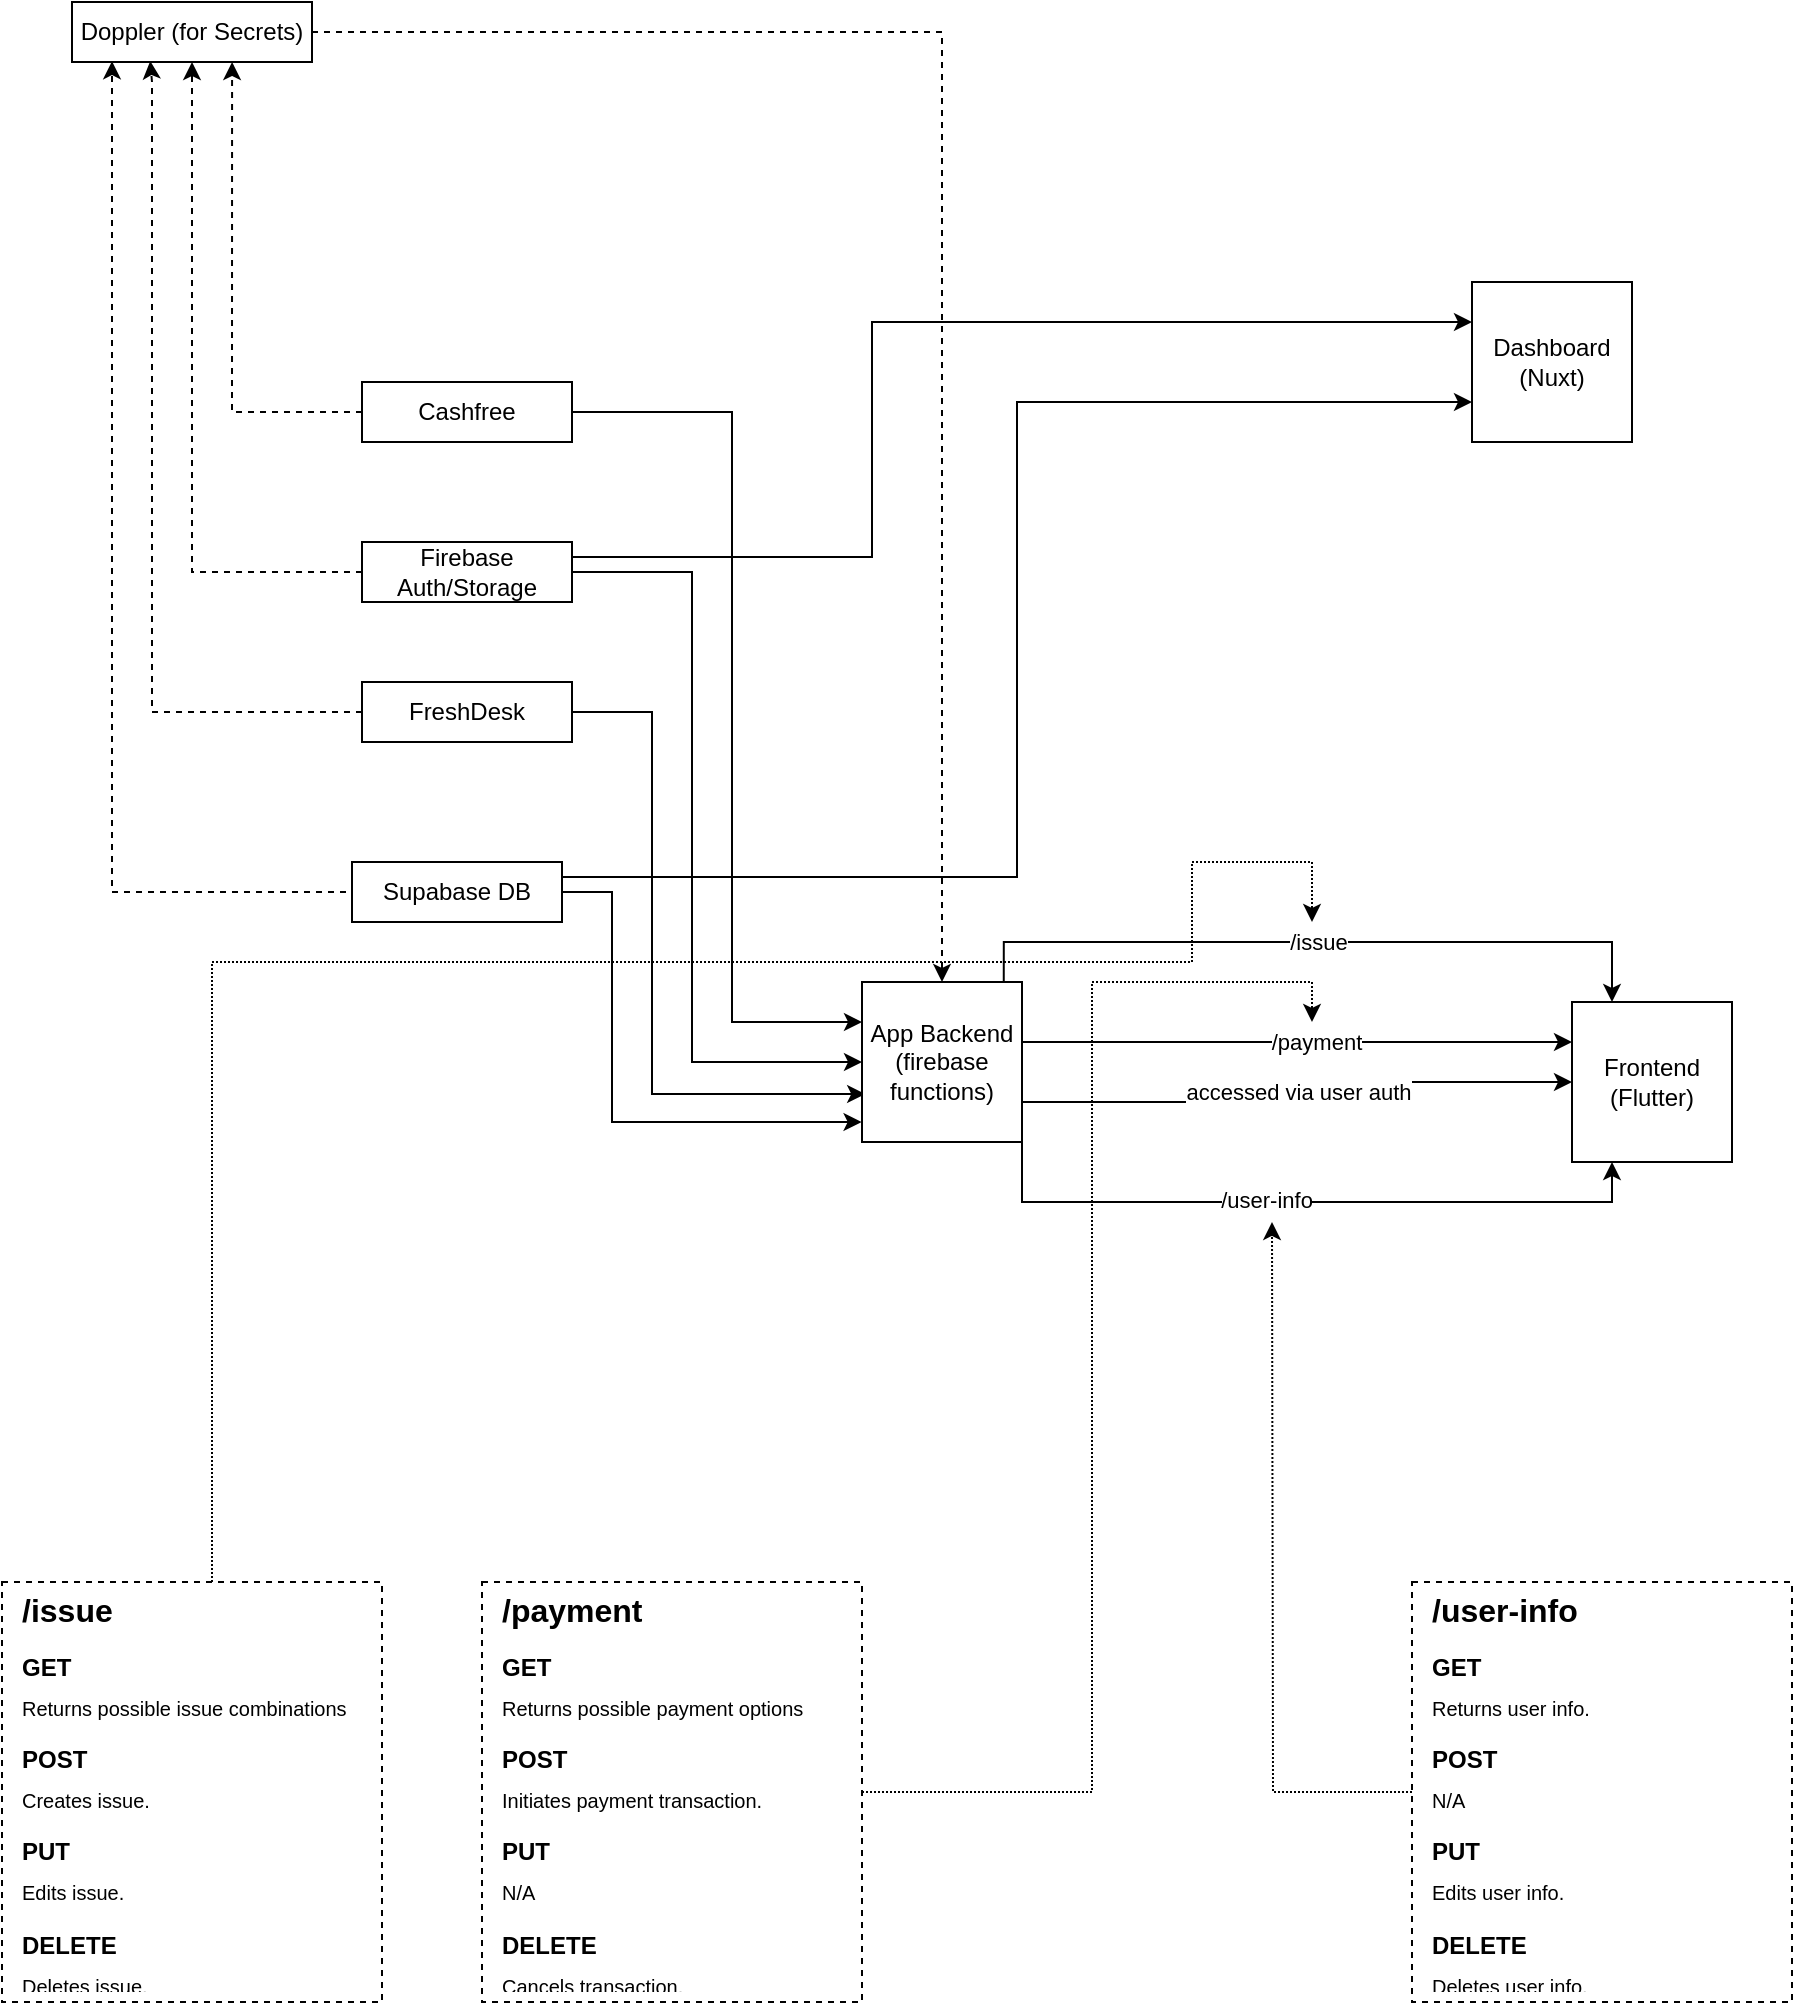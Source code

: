 <mxfile version="18.1.1" type="github">
  <diagram id="sIMneq1X15ZrJVdeWBK4" name="Page-1">
    <mxGraphModel dx="2305" dy="910" grid="1" gridSize="10" guides="1" tooltips="1" connect="1" arrows="1" fold="1" page="1" pageScale="1" pageWidth="850" pageHeight="1100" math="0" shadow="0">
      <root>
        <mxCell id="0" />
        <mxCell id="1" parent="0" />
        <mxCell id="Ae2RFYdZyI68Ix3t2ft8-5" style="edgeStyle=orthogonalEdgeStyle;rounded=0;orthogonalLoop=1;jettySize=auto;html=1;exitX=0;exitY=0.5;exitDx=0;exitDy=0;dashed=1;entryX=0.667;entryY=1;entryDx=0;entryDy=0;entryPerimeter=0;" parent="1" source="Ae2RFYdZyI68Ix3t2ft8-1" target="Ae2RFYdZyI68Ix3t2ft8-9" edge="1">
          <mxGeometry relative="1" as="geometry">
            <mxPoint x="260" y="150" as="targetPoint" />
            <Array as="points">
              <mxPoint x="30" y="335" />
            </Array>
          </mxGeometry>
        </mxCell>
        <mxCell id="Ae2RFYdZyI68Ix3t2ft8-12" style="edgeStyle=orthogonalEdgeStyle;rounded=0;orthogonalLoop=1;jettySize=auto;html=1;exitX=1;exitY=0.5;exitDx=0;exitDy=0;entryX=0;entryY=0.25;entryDx=0;entryDy=0;" parent="1" source="Ae2RFYdZyI68Ix3t2ft8-1" target="Ae2RFYdZyI68Ix3t2ft8-10" edge="1">
          <mxGeometry relative="1" as="geometry">
            <Array as="points">
              <mxPoint x="280" y="335" />
              <mxPoint x="280" y="640" />
            </Array>
          </mxGeometry>
        </mxCell>
        <mxCell id="Ae2RFYdZyI68Ix3t2ft8-1" value="Cashfree" style="whiteSpace=wrap;html=1;imageAspect=1;fixDash=0;expand=1;" parent="1" vertex="1">
          <mxGeometry x="95" y="320" width="105" height="30" as="geometry" />
        </mxCell>
        <mxCell id="Ae2RFYdZyI68Ix3t2ft8-6" style="edgeStyle=orthogonalEdgeStyle;rounded=0;orthogonalLoop=1;jettySize=auto;html=1;dashed=1;entryX=0.5;entryY=1;entryDx=0;entryDy=0;" parent="1" source="Ae2RFYdZyI68Ix3t2ft8-2" target="Ae2RFYdZyI68Ix3t2ft8-9" edge="1">
          <mxGeometry relative="1" as="geometry">
            <mxPoint x="260" y="150" as="targetPoint" />
          </mxGeometry>
        </mxCell>
        <mxCell id="Ae2RFYdZyI68Ix3t2ft8-13" style="edgeStyle=orthogonalEdgeStyle;rounded=0;orthogonalLoop=1;jettySize=auto;html=1;exitX=1;exitY=0.5;exitDx=0;exitDy=0;entryX=0;entryY=0.5;entryDx=0;entryDy=0;" parent="1" source="Ae2RFYdZyI68Ix3t2ft8-2" target="Ae2RFYdZyI68Ix3t2ft8-10" edge="1">
          <mxGeometry relative="1" as="geometry">
            <Array as="points">
              <mxPoint x="260" y="415" />
              <mxPoint x="260" y="660" />
            </Array>
          </mxGeometry>
        </mxCell>
        <mxCell id="_aDxNE8Is3u3Tfrv5eCa-1" style="edgeStyle=orthogonalEdgeStyle;rounded=0;orthogonalLoop=1;jettySize=auto;html=1;exitX=1;exitY=0.25;exitDx=0;exitDy=0;entryX=0;entryY=0.25;entryDx=0;entryDy=0;" parent="1" source="Ae2RFYdZyI68Ix3t2ft8-2" target="Ae2RFYdZyI68Ix3t2ft8-18" edge="1">
          <mxGeometry relative="1" as="geometry">
            <Array as="points">
              <mxPoint x="350" y="407" />
              <mxPoint x="350" y="290" />
            </Array>
          </mxGeometry>
        </mxCell>
        <mxCell id="Ae2RFYdZyI68Ix3t2ft8-2" value="Firebase Auth/Storage" style="whiteSpace=wrap;html=1;imageAspect=0;" parent="1" vertex="1">
          <mxGeometry x="95" y="400" width="105" height="30" as="geometry" />
        </mxCell>
        <mxCell id="Ae2RFYdZyI68Ix3t2ft8-7" style="edgeStyle=orthogonalEdgeStyle;rounded=0;orthogonalLoop=1;jettySize=auto;html=1;dashed=1;entryX=0.326;entryY=0.985;entryDx=0;entryDy=0;entryPerimeter=0;" parent="1" source="Ae2RFYdZyI68Ix3t2ft8-3" target="Ae2RFYdZyI68Ix3t2ft8-9" edge="1">
          <mxGeometry relative="1" as="geometry">
            <mxPoint x="260" y="150" as="targetPoint" />
            <Array as="points">
              <mxPoint x="-10" y="485" />
              <mxPoint x="-10" y="170" />
              <mxPoint x="-11" y="170" />
            </Array>
          </mxGeometry>
        </mxCell>
        <mxCell id="Ae2RFYdZyI68Ix3t2ft8-14" style="edgeStyle=orthogonalEdgeStyle;rounded=0;orthogonalLoop=1;jettySize=auto;html=1;exitX=1;exitY=0.5;exitDx=0;exitDy=0;entryX=0.02;entryY=0.695;entryDx=0;entryDy=0;entryPerimeter=0;" parent="1" source="Ae2RFYdZyI68Ix3t2ft8-3" target="Ae2RFYdZyI68Ix3t2ft8-10" edge="1">
          <mxGeometry relative="1" as="geometry">
            <Array as="points">
              <mxPoint x="240" y="485" />
              <mxPoint x="240" y="676" />
              <mxPoint x="347" y="676" />
            </Array>
          </mxGeometry>
        </mxCell>
        <mxCell id="Ae2RFYdZyI68Ix3t2ft8-3" value="FreshDesk" style="whiteSpace=wrap;html=1;imageAspect=0;" parent="1" vertex="1">
          <mxGeometry x="95" y="470" width="105" height="30" as="geometry" />
        </mxCell>
        <mxCell id="Ae2RFYdZyI68Ix3t2ft8-8" style="edgeStyle=orthogonalEdgeStyle;rounded=0;orthogonalLoop=1;jettySize=auto;html=1;exitX=1;exitY=0.5;exitDx=0;exitDy=0;dashed=1;entryX=0.164;entryY=0.985;entryDx=0;entryDy=0;entryPerimeter=0;" parent="1" source="Ae2RFYdZyI68Ix3t2ft8-4" target="Ae2RFYdZyI68Ix3t2ft8-9" edge="1">
          <mxGeometry relative="1" as="geometry">
            <mxPoint x="260" y="150" as="targetPoint" />
            <Array as="points">
              <mxPoint x="-30" y="575" />
              <mxPoint x="-30" y="160" />
            </Array>
          </mxGeometry>
        </mxCell>
        <mxCell id="Ae2RFYdZyI68Ix3t2ft8-15" style="edgeStyle=orthogonalEdgeStyle;rounded=0;orthogonalLoop=1;jettySize=auto;html=1;exitX=1;exitY=0.5;exitDx=0;exitDy=0;entryX=-0.002;entryY=0.884;entryDx=0;entryDy=0;entryPerimeter=0;" parent="1" source="Ae2RFYdZyI68Ix3t2ft8-4" target="Ae2RFYdZyI68Ix3t2ft8-10" edge="1">
          <mxGeometry relative="1" as="geometry">
            <Array as="points">
              <mxPoint x="220" y="575" />
              <mxPoint x="220" y="690" />
              <mxPoint x="345" y="690" />
            </Array>
          </mxGeometry>
        </mxCell>
        <mxCell id="_aDxNE8Is3u3Tfrv5eCa-2" style="edgeStyle=orthogonalEdgeStyle;rounded=0;orthogonalLoop=1;jettySize=auto;html=1;exitX=1;exitY=0.25;exitDx=0;exitDy=0;entryX=0;entryY=0.75;entryDx=0;entryDy=0;" parent="1" source="Ae2RFYdZyI68Ix3t2ft8-4" target="Ae2RFYdZyI68Ix3t2ft8-18" edge="1">
          <mxGeometry relative="1" as="geometry" />
        </mxCell>
        <mxCell id="Ae2RFYdZyI68Ix3t2ft8-4" value="Supabase DB" style="whiteSpace=wrap;html=1;imageAspect=0;" parent="1" vertex="1">
          <mxGeometry x="90" y="560" width="105" height="30" as="geometry" />
        </mxCell>
        <mxCell id="Ae2RFYdZyI68Ix3t2ft8-11" style="edgeStyle=orthogonalEdgeStyle;rounded=0;orthogonalLoop=1;jettySize=auto;html=1;entryX=0.5;entryY=0;entryDx=0;entryDy=0;dashed=1;" parent="1" source="Ae2RFYdZyI68Ix3t2ft8-9" target="Ae2RFYdZyI68Ix3t2ft8-10" edge="1">
          <mxGeometry relative="1" as="geometry">
            <Array as="points">
              <mxPoint x="385" y="145" />
            </Array>
          </mxGeometry>
        </mxCell>
        <mxCell id="Ae2RFYdZyI68Ix3t2ft8-9" value="Doppler (for Secrets)" style="rounded=0;whiteSpace=wrap;html=1;" parent="1" vertex="1">
          <mxGeometry x="-50" y="130" width="120" height="30" as="geometry" />
        </mxCell>
        <mxCell id="Ae2RFYdZyI68Ix3t2ft8-17" value="accessed via user auth" style="edgeStyle=orthogonalEdgeStyle;rounded=0;orthogonalLoop=1;jettySize=auto;html=1;exitX=1;exitY=0.75;exitDx=0;exitDy=0;" parent="1" source="Ae2RFYdZyI68Ix3t2ft8-10" target="Ae2RFYdZyI68Ix3t2ft8-16" edge="1">
          <mxGeometry relative="1" as="geometry" />
        </mxCell>
        <mxCell id="_aDxNE8Is3u3Tfrv5eCa-3" style="edgeStyle=orthogonalEdgeStyle;rounded=0;orthogonalLoop=1;jettySize=auto;html=1;entryX=0.25;entryY=0;entryDx=0;entryDy=0;exitX=0.886;exitY=-0.001;exitDx=0;exitDy=0;exitPerimeter=0;" parent="1" source="Ae2RFYdZyI68Ix3t2ft8-10" target="Ae2RFYdZyI68Ix3t2ft8-16" edge="1">
          <mxGeometry relative="1" as="geometry">
            <mxPoint x="420" y="610" as="sourcePoint" />
          </mxGeometry>
        </mxCell>
        <mxCell id="_aDxNE8Is3u3Tfrv5eCa-4" value="&lt;div&gt;/issue&lt;/div&gt;" style="edgeLabel;html=1;align=center;verticalAlign=middle;resizable=0;points=[];" parent="_aDxNE8Is3u3Tfrv5eCa-3" vertex="1" connectable="0">
          <mxGeometry x="0.06" relative="1" as="geometry">
            <mxPoint x="-11" as="offset" />
          </mxGeometry>
        </mxCell>
        <mxCell id="_aDxNE8Is3u3Tfrv5eCa-6" style="edgeStyle=orthogonalEdgeStyle;rounded=0;orthogonalLoop=1;jettySize=auto;html=1;exitX=1;exitY=0.25;exitDx=0;exitDy=0;entryX=0;entryY=0.25;entryDx=0;entryDy=0;" parent="1" source="Ae2RFYdZyI68Ix3t2ft8-10" target="Ae2RFYdZyI68Ix3t2ft8-16" edge="1">
          <mxGeometry relative="1" as="geometry">
            <Array as="points">
              <mxPoint x="425" y="650" />
            </Array>
          </mxGeometry>
        </mxCell>
        <mxCell id="_aDxNE8Is3u3Tfrv5eCa-7" value="/payment" style="edgeLabel;html=1;align=center;verticalAlign=middle;resizable=0;points=[];" parent="_aDxNE8Is3u3Tfrv5eCa-6" vertex="1" connectable="0">
          <mxGeometry x="0.097" relative="1" as="geometry">
            <mxPoint as="offset" />
          </mxGeometry>
        </mxCell>
        <mxCell id="_aDxNE8Is3u3Tfrv5eCa-8" style="edgeStyle=orthogonalEdgeStyle;rounded=0;orthogonalLoop=1;jettySize=auto;html=1;exitX=1;exitY=1;exitDx=0;exitDy=0;entryX=0.25;entryY=1;entryDx=0;entryDy=0;" parent="1" source="Ae2RFYdZyI68Ix3t2ft8-10" target="Ae2RFYdZyI68Ix3t2ft8-16" edge="1">
          <mxGeometry relative="1" as="geometry" />
        </mxCell>
        <mxCell id="_aDxNE8Is3u3Tfrv5eCa-9" value="/user-info" style="edgeLabel;html=1;align=center;verticalAlign=middle;resizable=0;points=[];" parent="_aDxNE8Is3u3Tfrv5eCa-8" vertex="1" connectable="0">
          <mxGeometry x="-0.121" y="1" relative="1" as="geometry">
            <mxPoint as="offset" />
          </mxGeometry>
        </mxCell>
        <mxCell id="Ae2RFYdZyI68Ix3t2ft8-10" value="&lt;div&gt;App Backend&lt;/div&gt;&lt;div&gt;(firebase functions)&lt;br&gt;&lt;/div&gt;" style="whiteSpace=wrap;html=1;aspect=fixed;" parent="1" vertex="1">
          <mxGeometry x="345" y="620" width="80" height="80" as="geometry" />
        </mxCell>
        <mxCell id="Ae2RFYdZyI68Ix3t2ft8-16" value="&lt;div&gt;Frontend&lt;/div&gt;&lt;div&gt;(Flutter)&lt;br&gt;&lt;/div&gt;" style="whiteSpace=wrap;html=1;aspect=fixed;" parent="1" vertex="1">
          <mxGeometry x="700" y="630" width="80" height="80" as="geometry" />
        </mxCell>
        <mxCell id="Ae2RFYdZyI68Ix3t2ft8-18" value="&lt;div&gt;Dashboard&lt;/div&gt;&lt;div&gt;(Nuxt)&lt;br&gt;&lt;/div&gt;" style="whiteSpace=wrap;html=1;aspect=fixed;" parent="1" vertex="1">
          <mxGeometry x="650" y="270" width="80" height="80" as="geometry" />
        </mxCell>
        <mxCell id="_aDxNE8Is3u3Tfrv5eCa-12" style="edgeStyle=orthogonalEdgeStyle;rounded=0;orthogonalLoop=1;jettySize=auto;html=1;fontSize=16;dashed=1;dashPattern=1 1;" parent="1" source="_aDxNE8Is3u3Tfrv5eCa-11" edge="1">
          <mxGeometry relative="1" as="geometry">
            <mxPoint x="570" y="590" as="targetPoint" />
            <Array as="points">
              <mxPoint x="20" y="610" />
              <mxPoint x="510" y="610" />
              <mxPoint x="510" y="560" />
            </Array>
          </mxGeometry>
        </mxCell>
        <mxCell id="_aDxNE8Is3u3Tfrv5eCa-11" value="&lt;p style=&quot;line-height: 1;&quot;&gt;&lt;/p&gt;&lt;h1 style=&quot;font-size: 16px; line-height: 1;&quot;&gt;/issue&lt;/h1&gt;&lt;h1 style=&quot;line-height: 0;&quot;&gt;&lt;b style=&quot;font-size: 12px;&quot;&gt;GET&lt;/b&gt;&lt;/h1&gt;&lt;h1 style=&quot;line-height: 0;&quot;&gt;&lt;span style=&quot;font-weight: normal; font-size: 10px;&quot;&gt;&lt;font style=&quot;font-size: 10px; line-height: 1;&quot;&gt;&lt;font style=&quot;font-size: 10px;&quot;&gt;Returns possible issue combinations&lt;/font&gt;&lt;/font&gt;&lt;/span&gt;&lt;/h1&gt;&lt;div&gt;&lt;h1 style=&quot;line-height: 0;&quot;&gt;&lt;b style=&quot;font-size: 12px;&quot;&gt;POST&lt;/b&gt;&lt;/h1&gt;&lt;h1 style=&quot;line-height: 0;&quot;&gt;&lt;span style=&quot;font-weight: normal; font-size: 10px;&quot;&gt;&lt;font style=&quot;font-size: 10px; line-height: 1;&quot;&gt;&lt;font style=&quot;font-size: 10px;&quot;&gt;Creates issue.&lt;br&gt;&lt;/font&gt;&lt;/font&gt;&lt;/span&gt;&lt;/h1&gt;&lt;div&gt;&lt;h1 style=&quot;line-height: 0;&quot;&gt;&lt;b style=&quot;font-size: 12px;&quot;&gt;PUT&lt;/b&gt;&lt;/h1&gt;&lt;h1 style=&quot;line-height: 0;&quot;&gt;&lt;span style=&quot;font-weight: normal; font-size: 10px;&quot;&gt;&lt;font style=&quot;font-size: 10px; line-height: 1;&quot;&gt;&lt;font style=&quot;font-size: 10px;&quot;&gt;Edits issue.&lt;br&gt;&lt;/font&gt;&lt;/font&gt;&lt;/span&gt;&lt;/h1&gt;&lt;div&gt;&lt;div&gt;&lt;h1 style=&quot;line-height: 0;&quot;&gt;&lt;b style=&quot;font-size: 12px;&quot;&gt;DELETE&lt;/b&gt;&lt;/h1&gt;&lt;h1 style=&quot;line-height: 0;&quot;&gt;&lt;span style=&quot;font-weight: normal; font-size: 10px;&quot;&gt;&lt;font style=&quot;font-size: 10px; line-height: 1;&quot;&gt;&lt;font style=&quot;font-size: 10px;&quot;&gt;Deletes issue.&lt;br&gt;&lt;/font&gt;&lt;/font&gt;&lt;/span&gt;&lt;/h1&gt;&lt;div style=&quot;font-size: 487px;&quot;&gt;&lt;h1 style=&quot;line-height: 0;&quot;&gt;&lt;b style=&quot;font-size: 12px;&quot;&gt;S&lt;/b&gt;&lt;/h1&gt;&lt;h1 style=&quot;line-height: 0;&quot;&gt;&lt;span style=&quot;font-weight: normal; font-size: 10px;&quot;&gt;&lt;font style=&quot;font-size: 10px; line-height: 1;&quot;&gt;&lt;font style=&quot;font-size: 10px;&quot;&gt;Returns possible issue combinations&lt;/font&gt;&lt;/font&gt;&lt;/span&gt;&lt;/h1&gt;&lt;/div&gt;&lt;/div&gt;&lt;/div&gt;&lt;div style=&quot;font-size: 487px;&quot;&gt;&lt;h1 style=&quot;line-height: 0;&quot;&gt;&lt;b style=&quot;font-size: 12px;&quot;&gt;S&lt;/b&gt;&lt;/h1&gt;&lt;h1 style=&quot;line-height: 0;&quot;&gt;&lt;span style=&quot;font-weight: normal; font-size: 10px;&quot;&gt;&lt;font style=&quot;font-size: 10px; line-height: 1;&quot;&gt;&lt;font style=&quot;font-size: 10px;&quot;&gt;Returns possible issue combinations&lt;/font&gt;&lt;/font&gt;&lt;/span&gt;&lt;/h1&gt;&lt;/div&gt;&lt;/div&gt;&lt;/div&gt;&lt;p&gt;&lt;/p&gt;" style="text;html=1;strokeColor=default;fillColor=none;spacing=10;spacingTop=-20;whiteSpace=wrap;overflow=hidden;rounded=0;dashed=1;" parent="1" vertex="1">
          <mxGeometry x="-85" y="920" width="190" height="210" as="geometry" />
        </mxCell>
        <mxCell id="_aDxNE8Is3u3Tfrv5eCa-14" style="edgeStyle=orthogonalEdgeStyle;rounded=0;orthogonalLoop=1;jettySize=auto;html=1;dashed=1;dashPattern=1 1;fontSize=487;" parent="1" source="_aDxNE8Is3u3Tfrv5eCa-13" edge="1">
          <mxGeometry relative="1" as="geometry">
            <mxPoint x="570" y="640" as="targetPoint" />
            <Array as="points">
              <mxPoint x="460" y="1025" />
              <mxPoint x="460" y="620" />
              <mxPoint x="570" y="620" />
            </Array>
          </mxGeometry>
        </mxCell>
        <mxCell id="_aDxNE8Is3u3Tfrv5eCa-13" value="&lt;p style=&quot;line-height: 1;&quot;&gt;&lt;/p&gt;&lt;h1 style=&quot;font-size: 16px; line-height: 1;&quot;&gt;/payment&lt;/h1&gt;&lt;h1 style=&quot;line-height: 0;&quot;&gt;&lt;b style=&quot;font-size: 12px;&quot;&gt;GET&lt;/b&gt;&lt;/h1&gt;&lt;h1 style=&quot;line-height: 0;&quot;&gt;&lt;span style=&quot;font-weight: normal; font-size: 10px;&quot;&gt;&lt;font style=&quot;font-size: 10px; line-height: 1;&quot;&gt;&lt;font style=&quot;font-size: 10px;&quot;&gt;Returns possible payment options&lt;/font&gt;&lt;/font&gt;&lt;/span&gt;&lt;/h1&gt;&lt;div&gt;&lt;h1 style=&quot;line-height: 0;&quot;&gt;&lt;b style=&quot;font-size: 12px;&quot;&gt;POST&lt;/b&gt;&lt;/h1&gt;&lt;h1 style=&quot;line-height: 0;&quot;&gt;&lt;span style=&quot;font-weight: normal; font-size: 10px;&quot;&gt;&lt;font style=&quot;font-size: 10px; line-height: 1;&quot;&gt;&lt;font style=&quot;font-size: 10px;&quot;&gt;Initiates payment transaction.&lt;br&gt;&lt;/font&gt;&lt;/font&gt;&lt;/span&gt;&lt;/h1&gt;&lt;div&gt;&lt;h1 style=&quot;line-height: 0;&quot;&gt;&lt;b style=&quot;font-size: 12px;&quot;&gt;PUT&lt;/b&gt;&lt;/h1&gt;&lt;h1 style=&quot;line-height: 0;&quot;&gt;&lt;span style=&quot;font-weight: normal; font-size: 10px;&quot;&gt;&lt;font style=&quot;font-size: 10px; line-height: 1;&quot;&gt;&lt;font style=&quot;font-size: 10px;&quot;&gt;N/A&lt;br&gt;&lt;/font&gt;&lt;/font&gt;&lt;/span&gt;&lt;/h1&gt;&lt;div&gt;&lt;div&gt;&lt;h1 style=&quot;line-height: 0;&quot;&gt;&lt;b style=&quot;font-size: 12px;&quot;&gt;DELETE&lt;/b&gt;&lt;/h1&gt;&lt;h1 style=&quot;line-height: 0;&quot;&gt;&lt;span style=&quot;font-weight: normal; font-size: 10px;&quot;&gt;&lt;font style=&quot;font-size: 10px; line-height: 1;&quot;&gt;&lt;font style=&quot;font-size: 10px;&quot;&gt;Cancels transaction.&lt;br&gt;&lt;/font&gt;&lt;/font&gt;&lt;/span&gt;&lt;/h1&gt;&lt;div style=&quot;font-size: 487px;&quot;&gt;&lt;h1 style=&quot;line-height: 0;&quot;&gt;&lt;b style=&quot;font-size: 12px;&quot;&gt;S&lt;/b&gt;&lt;/h1&gt;&lt;h1 style=&quot;line-height: 0;&quot;&gt;&lt;span style=&quot;font-weight: normal; font-size: 10px;&quot;&gt;&lt;font style=&quot;font-size: 10px; line-height: 1;&quot;&gt;&lt;font style=&quot;font-size: 10px;&quot;&gt;Returns possible issue combinations&lt;/font&gt;&lt;/font&gt;&lt;/span&gt;&lt;/h1&gt;&lt;/div&gt;&lt;/div&gt;&lt;/div&gt;&lt;div style=&quot;font-size: 487px;&quot;&gt;&lt;h1 style=&quot;line-height: 0;&quot;&gt;&lt;b style=&quot;font-size: 12px;&quot;&gt;S&lt;/b&gt;&lt;/h1&gt;&lt;h1 style=&quot;line-height: 0;&quot;&gt;&lt;span style=&quot;font-weight: normal; font-size: 10px;&quot;&gt;&lt;font style=&quot;font-size: 10px; line-height: 1;&quot;&gt;&lt;font style=&quot;font-size: 10px;&quot;&gt;Returns possible issue combinations&lt;/font&gt;&lt;/font&gt;&lt;/span&gt;&lt;/h1&gt;&lt;/div&gt;&lt;/div&gt;&lt;/div&gt;&lt;p&gt;&lt;/p&gt;" style="text;html=1;strokeColor=default;fillColor=none;spacing=10;spacingTop=-20;whiteSpace=wrap;overflow=hidden;rounded=0;dashed=1;" parent="1" vertex="1">
          <mxGeometry x="155" y="920" width="190" height="210" as="geometry" />
        </mxCell>
        <mxCell id="_aDxNE8Is3u3Tfrv5eCa-16" style="edgeStyle=orthogonalEdgeStyle;rounded=0;orthogonalLoop=1;jettySize=auto;html=1;dashed=1;dashPattern=1 1;fontSize=487;" parent="1" source="_aDxNE8Is3u3Tfrv5eCa-15" edge="1">
          <mxGeometry relative="1" as="geometry">
            <mxPoint x="550.0" y="740.0" as="targetPoint" />
          </mxGeometry>
        </mxCell>
        <mxCell id="_aDxNE8Is3u3Tfrv5eCa-15" value="&lt;p style=&quot;line-height: 1;&quot;&gt;&lt;/p&gt;&lt;h1 style=&quot;font-size: 16px; line-height: 1;&quot;&gt;/user-info&lt;/h1&gt;&lt;h1 style=&quot;line-height: 0;&quot;&gt;&lt;b style=&quot;font-size: 12px;&quot;&gt;GET&lt;/b&gt;&lt;/h1&gt;&lt;h1 style=&quot;line-height: 0;&quot;&gt;&lt;span style=&quot;font-weight: normal; font-size: 10px;&quot;&gt;&lt;font style=&quot;font-size: 10px; line-height: 1;&quot;&gt;&lt;font style=&quot;font-size: 10px;&quot;&gt;Returns user info.&lt;br&gt;&lt;/font&gt;&lt;/font&gt;&lt;/span&gt;&lt;/h1&gt;&lt;div&gt;&lt;h1 style=&quot;line-height: 0;&quot;&gt;&lt;b style=&quot;font-size: 12px;&quot;&gt;POST&lt;/b&gt;&lt;/h1&gt;&lt;h1 style=&quot;line-height: 0;&quot;&gt;&lt;span style=&quot;font-weight: normal; font-size: 10px;&quot;&gt;&lt;font style=&quot;font-size: 10px; line-height: 1;&quot;&gt;&lt;font style=&quot;font-size: 10px;&quot;&gt;N/A&lt;br&gt;&lt;/font&gt;&lt;/font&gt;&lt;/span&gt;&lt;/h1&gt;&lt;div&gt;&lt;h1 style=&quot;line-height: 0;&quot;&gt;&lt;b style=&quot;font-size: 12px;&quot;&gt;PUT&lt;/b&gt;&lt;/h1&gt;&lt;h1 style=&quot;line-height: 0;&quot;&gt;&lt;span style=&quot;font-weight: normal; font-size: 10px;&quot;&gt;&lt;font style=&quot;font-size: 10px; line-height: 1;&quot;&gt;&lt;font style=&quot;font-size: 10px;&quot;&gt;Edits user info.&lt;br&gt;&lt;/font&gt;&lt;/font&gt;&lt;/span&gt;&lt;/h1&gt;&lt;div&gt;&lt;div&gt;&lt;h1 style=&quot;line-height: 0;&quot;&gt;&lt;b style=&quot;font-size: 12px;&quot;&gt;DELETE&lt;/b&gt;&lt;/h1&gt;&lt;h1 style=&quot;line-height: 0;&quot;&gt;&lt;span style=&quot;font-weight: normal; font-size: 10px;&quot;&gt;&lt;font style=&quot;font-size: 10px; line-height: 1;&quot;&gt;&lt;font style=&quot;font-size: 10px;&quot;&gt;Deletes user info.&lt;br&gt;&lt;/font&gt;&lt;/font&gt;&lt;/span&gt;&lt;/h1&gt;&lt;div style=&quot;font-size: 487px;&quot;&gt;&lt;h1 style=&quot;line-height: 0;&quot;&gt;&lt;b style=&quot;font-size: 12px;&quot;&gt;S&lt;/b&gt;&lt;/h1&gt;&lt;h1 style=&quot;line-height: 0;&quot;&gt;&lt;span style=&quot;font-weight: normal; font-size: 10px;&quot;&gt;&lt;font style=&quot;font-size: 10px; line-height: 1;&quot;&gt;&lt;font style=&quot;font-size: 10px;&quot;&gt;Returns possible issue combinations&lt;/font&gt;&lt;/font&gt;&lt;/span&gt;&lt;/h1&gt;&lt;/div&gt;&lt;/div&gt;&lt;/div&gt;&lt;div style=&quot;font-size: 487px;&quot;&gt;&lt;h1 style=&quot;line-height: 0;&quot;&gt;&lt;b style=&quot;font-size: 12px;&quot;&gt;S&lt;/b&gt;&lt;/h1&gt;&lt;h1 style=&quot;line-height: 0;&quot;&gt;&lt;span style=&quot;font-weight: normal; font-size: 10px;&quot;&gt;&lt;font style=&quot;font-size: 10px; line-height: 1;&quot;&gt;&lt;font style=&quot;font-size: 10px;&quot;&gt;Returns possible issue combinations&lt;/font&gt;&lt;/font&gt;&lt;/span&gt;&lt;/h1&gt;&lt;/div&gt;&lt;/div&gt;&lt;/div&gt;&lt;p&gt;&lt;/p&gt;" style="text;html=1;strokeColor=default;fillColor=none;spacing=10;spacingTop=-20;whiteSpace=wrap;overflow=hidden;rounded=0;dashed=1;" parent="1" vertex="1">
          <mxGeometry x="620" y="920" width="190" height="210" as="geometry" />
        </mxCell>
      </root>
    </mxGraphModel>
  </diagram>
</mxfile>
